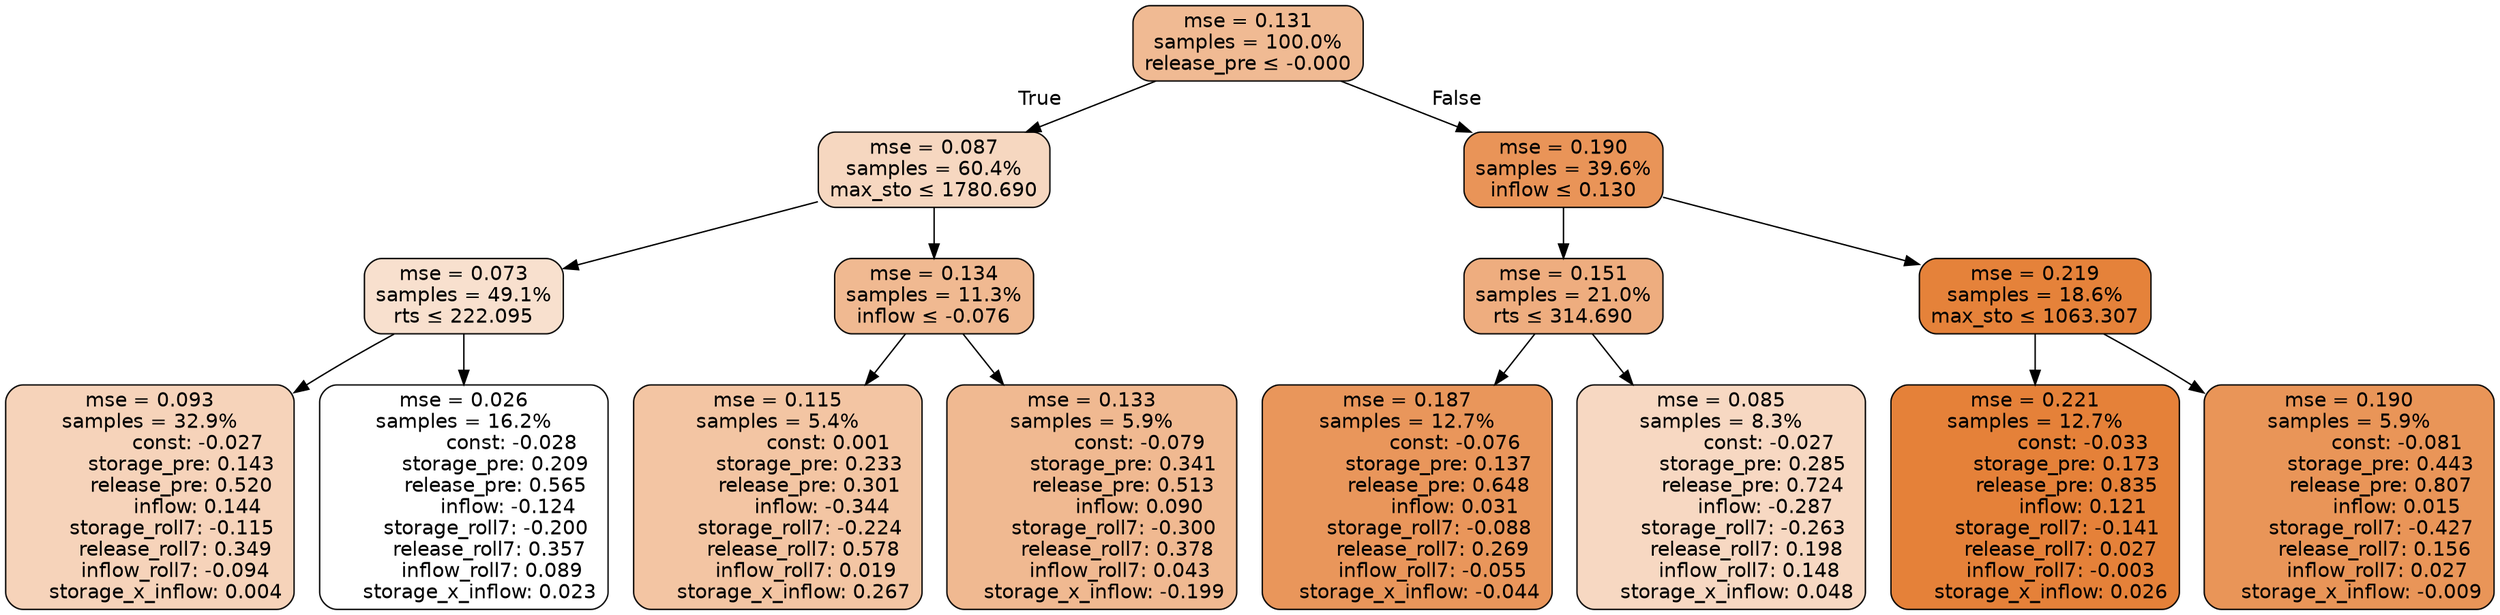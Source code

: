 digraph tree {
bgcolor="transparent"
node [shape=rectangle, style="filled, rounded", color="black", fontname=helvetica] ;
edge [fontname=helvetica] ;
	"0" [label="mse = 0.131
samples = 100.0%
release_pre &le; -0.000", fillcolor="#f0ba93"]
	"1" [label="mse = 0.087
samples = 60.4%
max_sto &le; 1780.690", fillcolor="#f6d7c0"]
	"2" [label="mse = 0.073
samples = 49.1%
rts &le; 222.095", fillcolor="#f8e0ce"]
	"3" [label="mse = 0.093
samples = 32.9%
               const: -0.027
          storage_pre: 0.143
          release_pre: 0.520
               inflow: 0.144
       storage_roll7: -0.115
        release_roll7: 0.349
        inflow_roll7: -0.094
     storage_x_inflow: 0.004", fillcolor="#f6d3ba"]
	"4" [label="mse = 0.026
samples = 16.2%
               const: -0.028
          storage_pre: 0.209
          release_pre: 0.565
              inflow: -0.124
       storage_roll7: -0.200
        release_roll7: 0.357
         inflow_roll7: 0.089
     storage_x_inflow: 0.023", fillcolor="#ffffff"]
	"5" [label="mse = 0.134
samples = 11.3%
inflow &le; -0.076", fillcolor="#f0b991"]
	"6" [label="mse = 0.115
samples = 5.4%
                const: 0.001
          storage_pre: 0.233
          release_pre: 0.301
              inflow: -0.344
       storage_roll7: -0.224
        release_roll7: 0.578
         inflow_roll7: 0.019
     storage_x_inflow: 0.267", fillcolor="#f3c5a3"]
	"7" [label="mse = 0.133
samples = 5.9%
               const: -0.079
          storage_pre: 0.341
          release_pre: 0.513
               inflow: 0.090
       storage_roll7: -0.300
        release_roll7: 0.378
         inflow_roll7: 0.043
    storage_x_inflow: -0.199", fillcolor="#f0b991"]
	"8" [label="mse = 0.190
samples = 39.6%
inflow &le; 0.130", fillcolor="#e99458"]
	"9" [label="mse = 0.151
samples = 21.0%
rts &le; 314.690", fillcolor="#eead7f"]
	"10" [label="mse = 0.187
samples = 12.7%
               const: -0.076
          storage_pre: 0.137
          release_pre: 0.648
               inflow: 0.031
       storage_roll7: -0.088
        release_roll7: 0.269
        inflow_roll7: -0.055
    storage_x_inflow: -0.044", fillcolor="#e9965b"]
	"11" [label="mse = 0.085
samples = 8.3%
               const: -0.027
          storage_pre: 0.285
          release_pre: 0.724
              inflow: -0.287
       storage_roll7: -0.263
        release_roll7: 0.198
         inflow_roll7: 0.148
     storage_x_inflow: 0.048", fillcolor="#f7d8c2"]
	"12" [label="mse = 0.219
samples = 18.6%
max_sto &le; 1063.307", fillcolor="#e5823a"]
	"13" [label="mse = 0.221
samples = 12.7%
               const: -0.033
          storage_pre: 0.173
          release_pre: 0.835
               inflow: 0.121
       storage_roll7: -0.141
        release_roll7: 0.027
        inflow_roll7: -0.003
     storage_x_inflow: 0.026", fillcolor="#e58139"]
	"14" [label="mse = 0.190
samples = 5.9%
               const: -0.081
          storage_pre: 0.443
          release_pre: 0.807
               inflow: 0.015
       storage_roll7: -0.427
        release_roll7: 0.156
         inflow_roll7: 0.027
    storage_x_inflow: -0.009", fillcolor="#e99558"]

	"0" -> "1" [labeldistance=2.5, labelangle=45, headlabel="True"]
	"1" -> "2"
	"2" -> "3"
	"2" -> "4"
	"1" -> "5"
	"5" -> "6"
	"5" -> "7"
	"0" -> "8" [labeldistance=2.5, labelangle=-45, headlabel="False"]
	"8" -> "9"
	"9" -> "10"
	"9" -> "11"
	"8" -> "12"
	"12" -> "13"
	"12" -> "14"
}
